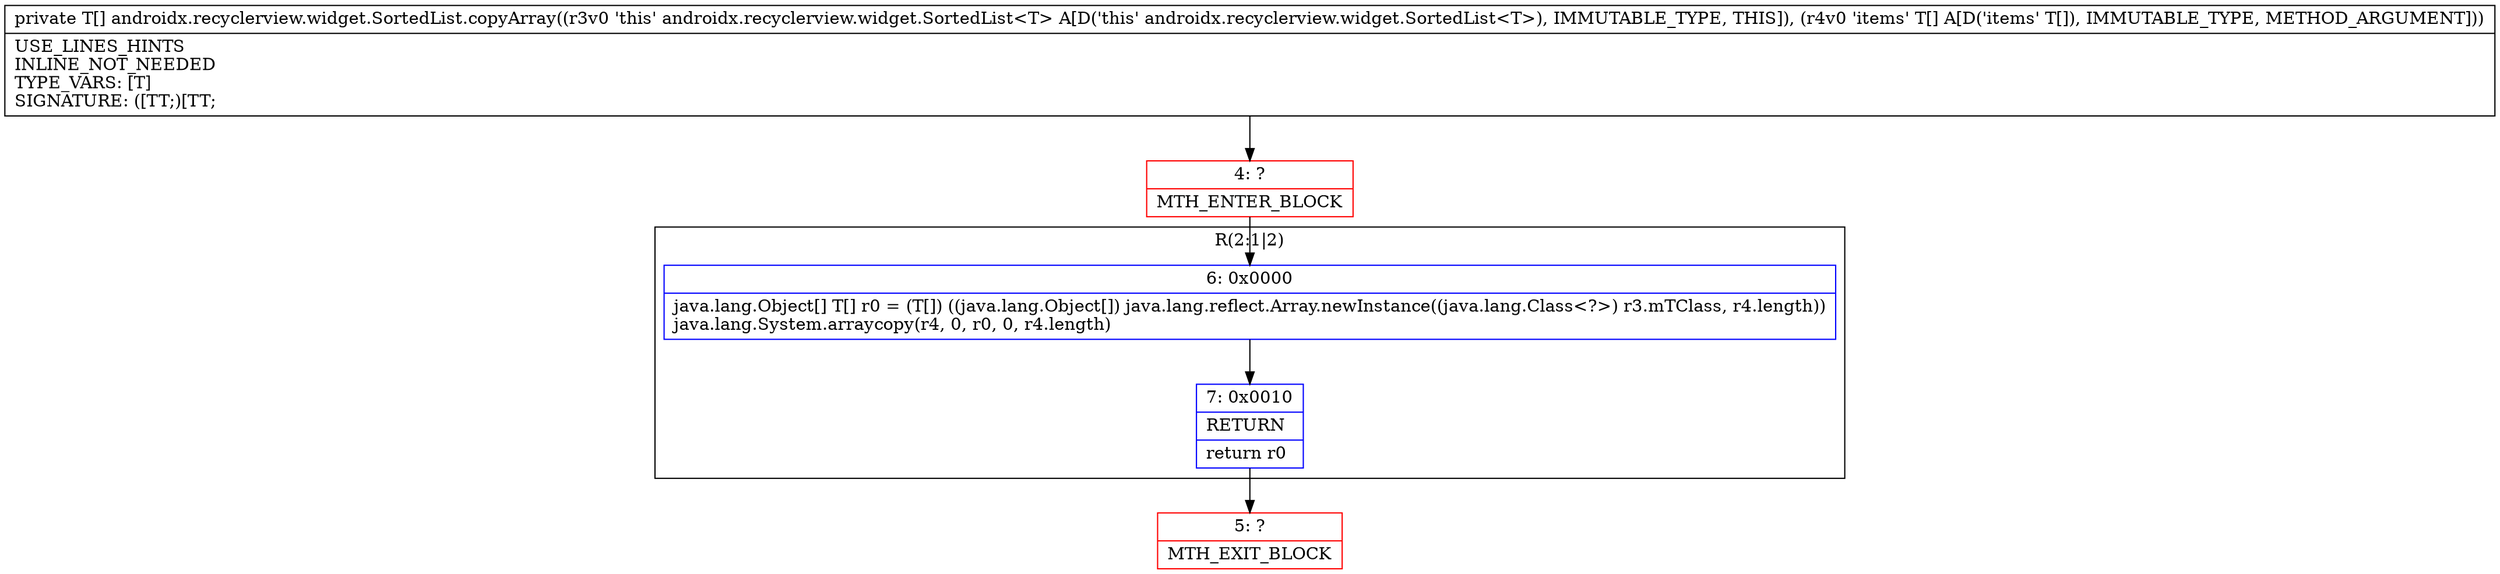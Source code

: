digraph "CFG forandroidx.recyclerview.widget.SortedList.copyArray([Ljava\/lang\/Object;)[Ljava\/lang\/Object;" {
subgraph cluster_Region_254214567 {
label = "R(2:1|2)";
node [shape=record,color=blue];
Node_6 [shape=record,label="{6\:\ 0x0000|java.lang.Object[] T[] r0 = (T[]) ((java.lang.Object[]) java.lang.reflect.Array.newInstance((java.lang.Class\<?\>) r3.mTClass, r4.length))\ljava.lang.System.arraycopy(r4, 0, r0, 0, r4.length)\l}"];
Node_7 [shape=record,label="{7\:\ 0x0010|RETURN\l|return r0\l}"];
}
Node_4 [shape=record,color=red,label="{4\:\ ?|MTH_ENTER_BLOCK\l}"];
Node_5 [shape=record,color=red,label="{5\:\ ?|MTH_EXIT_BLOCK\l}"];
MethodNode[shape=record,label="{private T[] androidx.recyclerview.widget.SortedList.copyArray((r3v0 'this' androidx.recyclerview.widget.SortedList\<T\> A[D('this' androidx.recyclerview.widget.SortedList\<T\>), IMMUTABLE_TYPE, THIS]), (r4v0 'items' T[] A[D('items' T[]), IMMUTABLE_TYPE, METHOD_ARGUMENT]))  | USE_LINES_HINTS\lINLINE_NOT_NEEDED\lTYPE_VARS: [T]\lSIGNATURE: ([TT;)[TT;\l}"];
MethodNode -> Node_4;Node_6 -> Node_7;
Node_7 -> Node_5;
Node_4 -> Node_6;
}

